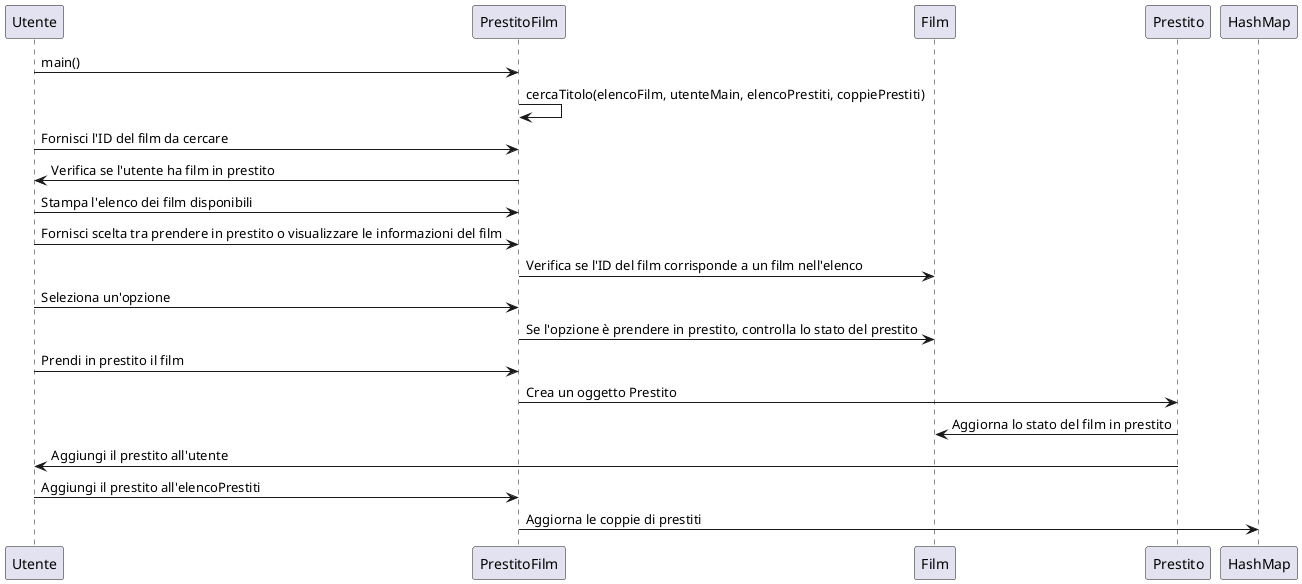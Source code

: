 @startuml cercaTitolo

Utente->PrestitoFilm: main()
PrestitoFilm->PrestitoFilm: cercaTitolo(elencoFilm, utenteMain, elencoPrestiti, coppiePrestiti)
Utente->PrestitoFilm: Fornisci l'ID del film da cercare
PrestitoFilm->Utente: Verifica se l'utente ha film in prestito
Utente->PrestitoFilm: Stampa l'elenco dei film disponibili
Utente->PrestitoFilm: Fornisci scelta tra prendere in prestito o visualizzare le informazioni del film
PrestitoFilm->Film: Verifica se l'ID del film corrisponde a un film nell'elenco
Utente->PrestitoFilm: Seleziona un'opzione
PrestitoFilm->Film: Se l'opzione è prendere in prestito, controlla lo stato del prestito
Utente->PrestitoFilm: Prendi in prestito il film
PrestitoFilm->Prestito: Crea un oggetto Prestito
Prestito->Film: Aggiorna lo stato del film in prestito
Prestito->Utente: Aggiungi il prestito all'utente
Utente->PrestitoFilm: Aggiungi il prestito all'elencoPrestiti
PrestitoFilm->HashMap: Aggiorna le coppie di prestiti

@enduml